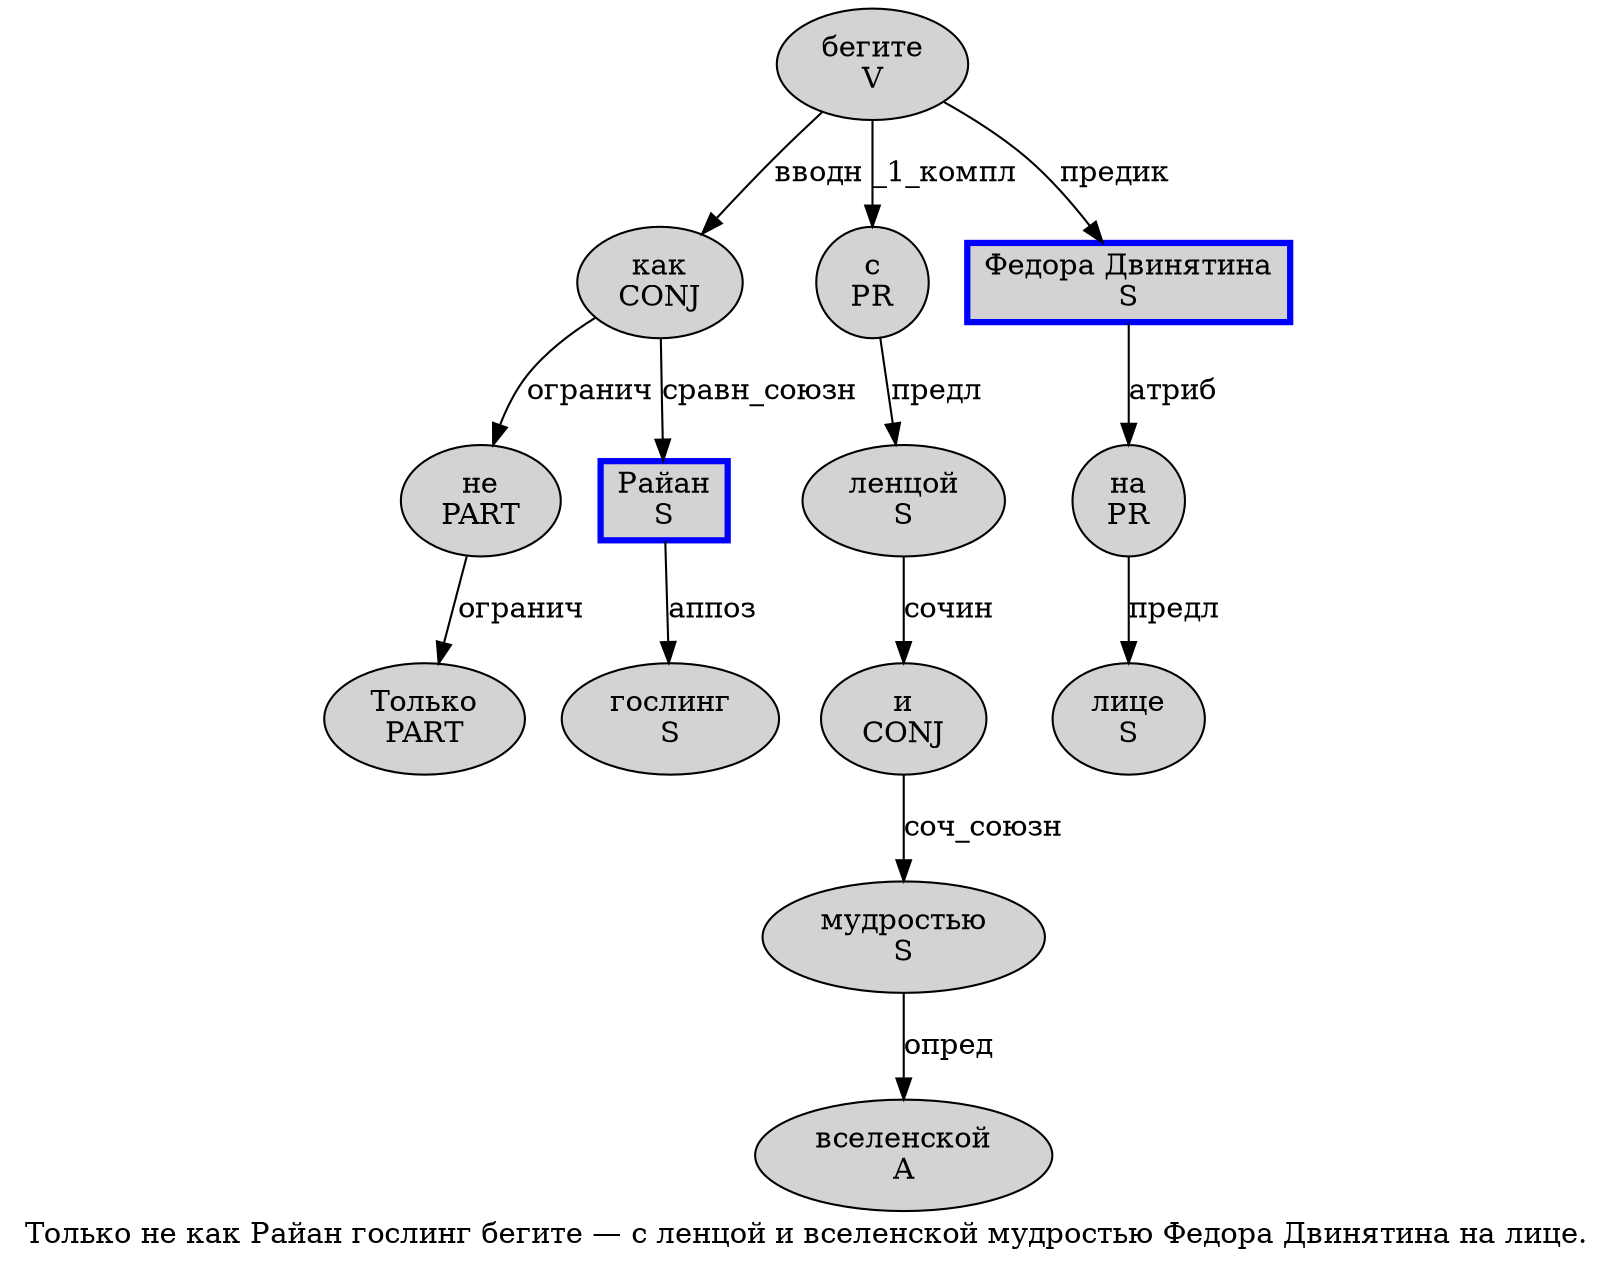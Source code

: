digraph SENTENCE_2563 {
	graph [label="Только не как Райан гослинг бегите — с ленцой и вселенской мудростью Федора Двинятина на лице."]
	node [style=filled]
		0 [label="Только
PART" color="" fillcolor=lightgray penwidth=1 shape=ellipse]
		1 [label="не
PART" color="" fillcolor=lightgray penwidth=1 shape=ellipse]
		2 [label="как
CONJ" color="" fillcolor=lightgray penwidth=1 shape=ellipse]
		3 [label="Райан
S" color=blue fillcolor=lightgray penwidth=3 shape=box]
		4 [label="гослинг
S" color="" fillcolor=lightgray penwidth=1 shape=ellipse]
		5 [label="бегите
V" color="" fillcolor=lightgray penwidth=1 shape=ellipse]
		7 [label="с
PR" color="" fillcolor=lightgray penwidth=1 shape=ellipse]
		8 [label="ленцой
S" color="" fillcolor=lightgray penwidth=1 shape=ellipse]
		9 [label="и
CONJ" color="" fillcolor=lightgray penwidth=1 shape=ellipse]
		10 [label="вселенской
A" color="" fillcolor=lightgray penwidth=1 shape=ellipse]
		11 [label="мудростью
S" color="" fillcolor=lightgray penwidth=1 shape=ellipse]
		12 [label="Федора Двинятина
S" color=blue fillcolor=lightgray penwidth=3 shape=box]
		13 [label="на
PR" color="" fillcolor=lightgray penwidth=1 shape=ellipse]
		14 [label="лице
S" color="" fillcolor=lightgray penwidth=1 shape=ellipse]
			5 -> 2 [label="вводн"]
			5 -> 7 [label="_1_компл"]
			5 -> 12 [label="предик"]
			11 -> 10 [label="опред"]
			3 -> 4 [label="аппоз"]
			1 -> 0 [label="огранич"]
			12 -> 13 [label="атриб"]
			13 -> 14 [label="предл"]
			9 -> 11 [label="соч_союзн"]
			7 -> 8 [label="предл"]
			8 -> 9 [label="сочин"]
			2 -> 1 [label="огранич"]
			2 -> 3 [label="сравн_союзн"]
}